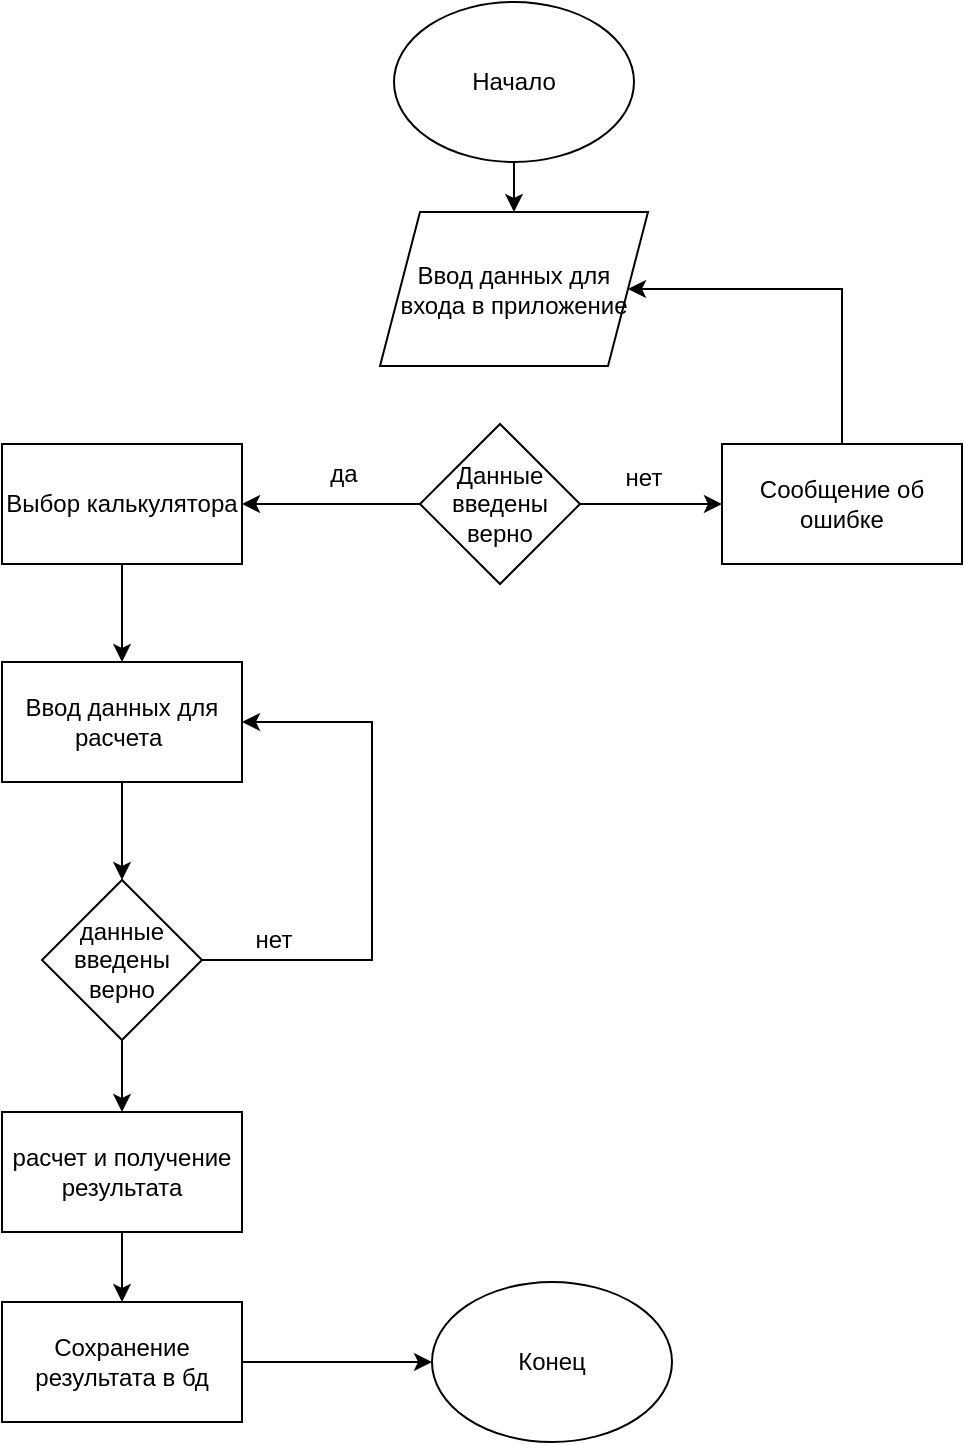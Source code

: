 <mxfile version="24.6.4" type="github">
  <diagram name="Страница — 1" id="iWGhFlp72YeJfTSD2jHt">
    <mxGraphModel dx="1687" dy="878" grid="0" gridSize="10" guides="1" tooltips="1" connect="1" arrows="1" fold="1" page="1" pageScale="1" pageWidth="827" pageHeight="1169" math="0" shadow="0">
      <root>
        <mxCell id="0" />
        <mxCell id="1" parent="0" />
        <mxCell id="Y3jXMLDFmMEMUPtRFR0a-3" value="" style="edgeStyle=orthogonalEdgeStyle;rounded=0;orthogonalLoop=1;jettySize=auto;html=1;" edge="1" parent="1" source="Y3jXMLDFmMEMUPtRFR0a-1" target="Y3jXMLDFmMEMUPtRFR0a-2">
          <mxGeometry relative="1" as="geometry" />
        </mxCell>
        <mxCell id="Y3jXMLDFmMEMUPtRFR0a-1" value="Начало" style="ellipse;whiteSpace=wrap;html=1;" vertex="1" parent="1">
          <mxGeometry x="335" y="70" width="120" height="80" as="geometry" />
        </mxCell>
        <mxCell id="Y3jXMLDFmMEMUPtRFR0a-2" value="Ввод данных для входа в приложение" style="shape=parallelogram;perimeter=parallelogramPerimeter;whiteSpace=wrap;html=1;fixedSize=1;" vertex="1" parent="1">
          <mxGeometry x="328" y="175" width="134" height="77" as="geometry" />
        </mxCell>
        <mxCell id="Y3jXMLDFmMEMUPtRFR0a-10" value="" style="edgeStyle=orthogonalEdgeStyle;rounded=0;orthogonalLoop=1;jettySize=auto;html=1;" edge="1" parent="1" source="Y3jXMLDFmMEMUPtRFR0a-4" target="Y3jXMLDFmMEMUPtRFR0a-9">
          <mxGeometry relative="1" as="geometry" />
        </mxCell>
        <mxCell id="Y3jXMLDFmMEMUPtRFR0a-11" value="" style="edgeStyle=orthogonalEdgeStyle;rounded=0;orthogonalLoop=1;jettySize=auto;html=1;" edge="1" parent="1" source="Y3jXMLDFmMEMUPtRFR0a-4" target="Y3jXMLDFmMEMUPtRFR0a-8">
          <mxGeometry relative="1" as="geometry" />
        </mxCell>
        <mxCell id="Y3jXMLDFmMEMUPtRFR0a-4" value="Данные введены верно" style="rhombus;whiteSpace=wrap;html=1;" vertex="1" parent="1">
          <mxGeometry x="348" y="281" width="80" height="80" as="geometry" />
        </mxCell>
        <mxCell id="Y3jXMLDFmMEMUPtRFR0a-17" style="edgeStyle=orthogonalEdgeStyle;rounded=0;orthogonalLoop=1;jettySize=auto;html=1;exitX=0.5;exitY=0;exitDx=0;exitDy=0;entryX=1;entryY=0.5;entryDx=0;entryDy=0;" edge="1" parent="1" source="Y3jXMLDFmMEMUPtRFR0a-8" target="Y3jXMLDFmMEMUPtRFR0a-2">
          <mxGeometry relative="1" as="geometry">
            <mxPoint x="568" y="208" as="targetPoint" />
            <Array as="points">
              <mxPoint x="559" y="214" />
            </Array>
          </mxGeometry>
        </mxCell>
        <mxCell id="Y3jXMLDFmMEMUPtRFR0a-8" value="Сообщение об ошибке" style="rounded=0;whiteSpace=wrap;html=1;" vertex="1" parent="1">
          <mxGeometry x="499" y="291" width="120" height="60" as="geometry" />
        </mxCell>
        <mxCell id="Y3jXMLDFmMEMUPtRFR0a-19" style="edgeStyle=orthogonalEdgeStyle;rounded=0;orthogonalLoop=1;jettySize=auto;html=1;exitX=0.5;exitY=1;exitDx=0;exitDy=0;" edge="1" parent="1" source="Y3jXMLDFmMEMUPtRFR0a-9" target="Y3jXMLDFmMEMUPtRFR0a-18">
          <mxGeometry relative="1" as="geometry" />
        </mxCell>
        <mxCell id="Y3jXMLDFmMEMUPtRFR0a-9" value="Выбор калькулятора" style="rounded=0;whiteSpace=wrap;html=1;" vertex="1" parent="1">
          <mxGeometry x="139" y="291" width="120" height="60" as="geometry" />
        </mxCell>
        <mxCell id="Y3jXMLDFmMEMUPtRFR0a-12" value="да" style="text;html=1;align=center;verticalAlign=middle;whiteSpace=wrap;rounded=0;" vertex="1" parent="1">
          <mxGeometry x="280" y="291" width="60" height="30" as="geometry" />
        </mxCell>
        <mxCell id="Y3jXMLDFmMEMUPtRFR0a-13" value="нет" style="text;html=1;align=center;verticalAlign=middle;whiteSpace=wrap;rounded=0;" vertex="1" parent="1">
          <mxGeometry x="430" y="293" width="60" height="30" as="geometry" />
        </mxCell>
        <mxCell id="Y3jXMLDFmMEMUPtRFR0a-21" value="" style="edgeStyle=orthogonalEdgeStyle;rounded=0;orthogonalLoop=1;jettySize=auto;html=1;" edge="1" parent="1" source="Y3jXMLDFmMEMUPtRFR0a-18" target="Y3jXMLDFmMEMUPtRFR0a-20">
          <mxGeometry relative="1" as="geometry" />
        </mxCell>
        <mxCell id="Y3jXMLDFmMEMUPtRFR0a-18" value="Ввод данных для расчета&amp;nbsp;" style="rounded=0;whiteSpace=wrap;html=1;" vertex="1" parent="1">
          <mxGeometry x="139" y="400" width="120" height="60" as="geometry" />
        </mxCell>
        <mxCell id="Y3jXMLDFmMEMUPtRFR0a-23" style="edgeStyle=orthogonalEdgeStyle;rounded=0;orthogonalLoop=1;jettySize=auto;html=1;exitX=1;exitY=0.5;exitDx=0;exitDy=0;" edge="1" parent="1" source="Y3jXMLDFmMEMUPtRFR0a-20" target="Y3jXMLDFmMEMUPtRFR0a-18">
          <mxGeometry relative="1" as="geometry">
            <mxPoint x="324" y="387" as="targetPoint" />
            <Array as="points">
              <mxPoint x="324" y="549" />
              <mxPoint x="324" y="430" />
            </Array>
          </mxGeometry>
        </mxCell>
        <mxCell id="Y3jXMLDFmMEMUPtRFR0a-27" value="" style="edgeStyle=orthogonalEdgeStyle;rounded=0;orthogonalLoop=1;jettySize=auto;html=1;" edge="1" parent="1" source="Y3jXMLDFmMEMUPtRFR0a-20" target="Y3jXMLDFmMEMUPtRFR0a-26">
          <mxGeometry relative="1" as="geometry" />
        </mxCell>
        <mxCell id="Y3jXMLDFmMEMUPtRFR0a-20" value="данные введены верно" style="rhombus;whiteSpace=wrap;html=1;" vertex="1" parent="1">
          <mxGeometry x="159" y="509" width="80" height="80" as="geometry" />
        </mxCell>
        <mxCell id="Y3jXMLDFmMEMUPtRFR0a-25" value="нет" style="text;html=1;align=center;verticalAlign=middle;whiteSpace=wrap;rounded=0;" vertex="1" parent="1">
          <mxGeometry x="245" y="524" width="60" height="30" as="geometry" />
        </mxCell>
        <mxCell id="Y3jXMLDFmMEMUPtRFR0a-29" value="" style="edgeStyle=orthogonalEdgeStyle;rounded=0;orthogonalLoop=1;jettySize=auto;html=1;" edge="1" parent="1" source="Y3jXMLDFmMEMUPtRFR0a-26" target="Y3jXMLDFmMEMUPtRFR0a-28">
          <mxGeometry relative="1" as="geometry" />
        </mxCell>
        <mxCell id="Y3jXMLDFmMEMUPtRFR0a-26" value="расчет и получение результата" style="rounded=0;whiteSpace=wrap;html=1;" vertex="1" parent="1">
          <mxGeometry x="139" y="625" width="120" height="60" as="geometry" />
        </mxCell>
        <mxCell id="Y3jXMLDFmMEMUPtRFR0a-31" value="" style="edgeStyle=orthogonalEdgeStyle;rounded=0;orthogonalLoop=1;jettySize=auto;html=1;" edge="1" parent="1" source="Y3jXMLDFmMEMUPtRFR0a-28" target="Y3jXMLDFmMEMUPtRFR0a-30">
          <mxGeometry relative="1" as="geometry" />
        </mxCell>
        <mxCell id="Y3jXMLDFmMEMUPtRFR0a-28" value="Сохранение результата в бд" style="rounded=0;whiteSpace=wrap;html=1;" vertex="1" parent="1">
          <mxGeometry x="139" y="720" width="120" height="60" as="geometry" />
        </mxCell>
        <mxCell id="Y3jXMLDFmMEMUPtRFR0a-30" value="Конец" style="ellipse;whiteSpace=wrap;html=1;" vertex="1" parent="1">
          <mxGeometry x="354" y="710" width="120" height="80" as="geometry" />
        </mxCell>
      </root>
    </mxGraphModel>
  </diagram>
</mxfile>
